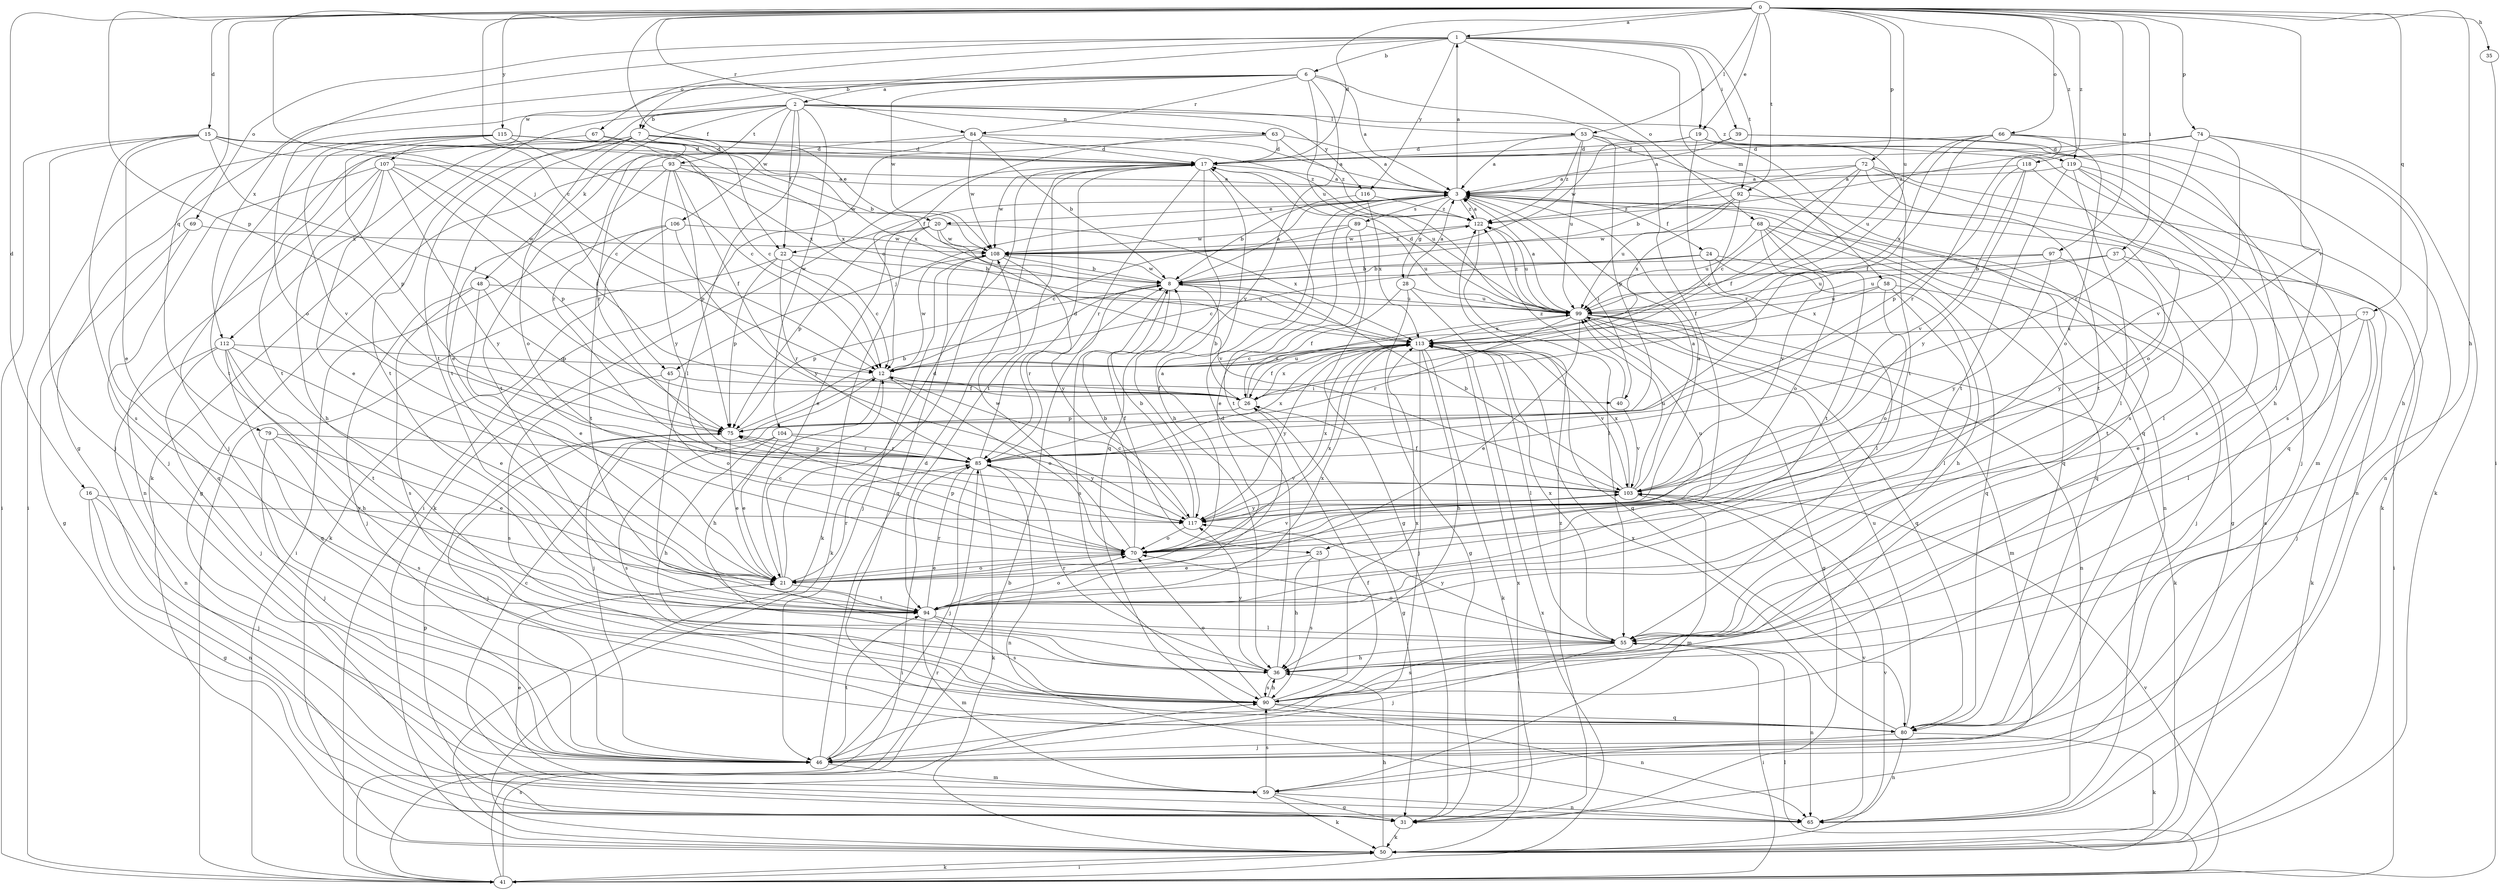 strict digraph  {
0;
1;
2;
3;
6;
7;
8;
12;
15;
16;
17;
19;
20;
21;
22;
24;
25;
26;
28;
31;
35;
36;
37;
39;
40;
41;
45;
46;
48;
50;
53;
55;
58;
59;
63;
65;
66;
67;
68;
69;
70;
72;
74;
75;
77;
79;
80;
84;
85;
89;
90;
92;
93;
94;
97;
99;
103;
104;
106;
107;
108;
112;
113;
115;
116;
117;
118;
119;
122;
0 -> 1  [label=a];
0 -> 12  [label=c];
0 -> 15  [label=d];
0 -> 16  [label=d];
0 -> 17  [label=d];
0 -> 19  [label=e];
0 -> 22  [label=f];
0 -> 35  [label=h];
0 -> 36  [label=h];
0 -> 37  [label=i];
0 -> 45  [label=j];
0 -> 53  [label=l];
0 -> 66  [label=o];
0 -> 72  [label=p];
0 -> 74  [label=p];
0 -> 75  [label=p];
0 -> 77  [label=q];
0 -> 79  [label=q];
0 -> 84  [label=r];
0 -> 92  [label=t];
0 -> 97  [label=u];
0 -> 99  [label=u];
0 -> 103  [label=v];
0 -> 115  [label=y];
0 -> 118  [label=z];
0 -> 119  [label=z];
1 -> 6  [label=b];
1 -> 7  [label=b];
1 -> 19  [label=e];
1 -> 39  [label=i];
1 -> 58  [label=m];
1 -> 67  [label=o];
1 -> 68  [label=o];
1 -> 69  [label=o];
1 -> 92  [label=t];
1 -> 112  [label=x];
1 -> 116  [label=y];
2 -> 7  [label=b];
2 -> 22  [label=f];
2 -> 48  [label=k];
2 -> 50  [label=k];
2 -> 53  [label=l];
2 -> 55  [label=l];
2 -> 63  [label=n];
2 -> 93  [label=t];
2 -> 94  [label=t];
2 -> 104  [label=w];
2 -> 106  [label=w];
2 -> 116  [label=y];
2 -> 119  [label=z];
3 -> 1  [label=a];
3 -> 20  [label=e];
3 -> 22  [label=f];
3 -> 24  [label=f];
3 -> 28  [label=g];
3 -> 40  [label=i];
3 -> 45  [label=j];
3 -> 65  [label=n];
3 -> 80  [label=q];
3 -> 89  [label=s];
3 -> 94  [label=t];
3 -> 122  [label=z];
6 -> 2  [label=a];
6 -> 3  [label=a];
6 -> 25  [label=f];
6 -> 31  [label=g];
6 -> 70  [label=o];
6 -> 84  [label=r];
6 -> 99  [label=u];
6 -> 107  [label=w];
6 -> 108  [label=w];
6 -> 117  [label=y];
7 -> 17  [label=d];
7 -> 20  [label=e];
7 -> 21  [label=e];
7 -> 46  [label=j];
7 -> 70  [label=o];
7 -> 85  [label=r];
7 -> 94  [label=t];
7 -> 112  [label=x];
7 -> 113  [label=x];
7 -> 122  [label=z];
8 -> 3  [label=a];
8 -> 25  [label=f];
8 -> 75  [label=p];
8 -> 85  [label=r];
8 -> 90  [label=s];
8 -> 99  [label=u];
8 -> 108  [label=w];
12 -> 26  [label=f];
12 -> 36  [label=h];
12 -> 40  [label=i];
12 -> 46  [label=j];
12 -> 70  [label=o];
12 -> 108  [label=w];
12 -> 113  [label=x];
15 -> 12  [label=c];
15 -> 17  [label=d];
15 -> 21  [label=e];
15 -> 26  [label=f];
15 -> 41  [label=i];
15 -> 46  [label=j];
15 -> 90  [label=s];
15 -> 113  [label=x];
16 -> 31  [label=g];
16 -> 46  [label=j];
16 -> 65  [label=n];
16 -> 117  [label=y];
17 -> 3  [label=a];
17 -> 36  [label=h];
17 -> 50  [label=k];
17 -> 80  [label=q];
17 -> 85  [label=r];
17 -> 94  [label=t];
17 -> 99  [label=u];
17 -> 108  [label=w];
19 -> 17  [label=d];
19 -> 59  [label=m];
19 -> 85  [label=r];
19 -> 90  [label=s];
19 -> 94  [label=t];
19 -> 108  [label=w];
20 -> 21  [label=e];
20 -> 50  [label=k];
20 -> 75  [label=p];
20 -> 103  [label=v];
20 -> 108  [label=w];
20 -> 113  [label=x];
21 -> 12  [label=c];
21 -> 17  [label=d];
21 -> 70  [label=o];
21 -> 85  [label=r];
21 -> 94  [label=t];
22 -> 8  [label=b];
22 -> 12  [label=c];
22 -> 41  [label=i];
22 -> 75  [label=p];
22 -> 85  [label=r];
24 -> 8  [label=b];
24 -> 12  [label=c];
24 -> 36  [label=h];
24 -> 55  [label=l];
24 -> 80  [label=q];
25 -> 21  [label=e];
25 -> 36  [label=h];
25 -> 90  [label=s];
26 -> 8  [label=b];
26 -> 31  [label=g];
26 -> 75  [label=p];
26 -> 99  [label=u];
26 -> 113  [label=x];
28 -> 3  [label=a];
28 -> 26  [label=f];
28 -> 31  [label=g];
28 -> 80  [label=q];
28 -> 99  [label=u];
31 -> 50  [label=k];
31 -> 75  [label=p];
31 -> 113  [label=x];
31 -> 122  [label=z];
35 -> 41  [label=i];
36 -> 17  [label=d];
36 -> 85  [label=r];
36 -> 90  [label=s];
36 -> 117  [label=y];
37 -> 8  [label=b];
37 -> 41  [label=i];
37 -> 99  [label=u];
37 -> 117  [label=y];
39 -> 3  [label=a];
39 -> 17  [label=d];
39 -> 55  [label=l];
39 -> 65  [label=n];
40 -> 103  [label=v];
40 -> 122  [label=z];
41 -> 8  [label=b];
41 -> 50  [label=k];
41 -> 55  [label=l];
41 -> 85  [label=r];
41 -> 90  [label=s];
41 -> 103  [label=v];
41 -> 113  [label=x];
45 -> 26  [label=f];
45 -> 70  [label=o];
45 -> 90  [label=s];
46 -> 17  [label=d];
46 -> 26  [label=f];
46 -> 59  [label=m];
46 -> 94  [label=t];
48 -> 21  [label=e];
48 -> 46  [label=j];
48 -> 75  [label=p];
48 -> 90  [label=s];
48 -> 99  [label=u];
50 -> 3  [label=a];
50 -> 36  [label=h];
50 -> 41  [label=i];
50 -> 103  [label=v];
53 -> 3  [label=a];
53 -> 17  [label=d];
53 -> 75  [label=p];
53 -> 80  [label=q];
53 -> 90  [label=s];
53 -> 99  [label=u];
53 -> 122  [label=z];
55 -> 36  [label=h];
55 -> 41  [label=i];
55 -> 46  [label=j];
55 -> 65  [label=n];
55 -> 70  [label=o];
55 -> 90  [label=s];
55 -> 113  [label=x];
55 -> 117  [label=y];
58 -> 46  [label=j];
58 -> 55  [label=l];
58 -> 70  [label=o];
58 -> 99  [label=u];
58 -> 113  [label=x];
59 -> 12  [label=c];
59 -> 21  [label=e];
59 -> 31  [label=g];
59 -> 50  [label=k];
59 -> 65  [label=n];
59 -> 90  [label=s];
63 -> 3  [label=a];
63 -> 12  [label=c];
63 -> 17  [label=d];
63 -> 41  [label=i];
63 -> 122  [label=z];
65 -> 103  [label=v];
66 -> 17  [label=d];
66 -> 26  [label=f];
66 -> 36  [label=h];
66 -> 70  [label=o];
66 -> 85  [label=r];
66 -> 99  [label=u];
66 -> 113  [label=x];
67 -> 12  [label=c];
67 -> 17  [label=d];
67 -> 94  [label=t];
68 -> 31  [label=g];
68 -> 70  [label=o];
68 -> 80  [label=q];
68 -> 94  [label=t];
68 -> 99  [label=u];
68 -> 103  [label=v];
68 -> 108  [label=w];
69 -> 31  [label=g];
69 -> 80  [label=q];
69 -> 108  [label=w];
70 -> 3  [label=a];
70 -> 8  [label=b];
70 -> 21  [label=e];
70 -> 75  [label=p];
70 -> 99  [label=u];
70 -> 103  [label=v];
70 -> 108  [label=w];
70 -> 113  [label=x];
72 -> 3  [label=a];
72 -> 8  [label=b];
72 -> 12  [label=c];
72 -> 26  [label=f];
72 -> 50  [label=k];
72 -> 65  [label=n];
72 -> 94  [label=t];
74 -> 17  [label=d];
74 -> 36  [label=h];
74 -> 50  [label=k];
74 -> 85  [label=r];
74 -> 103  [label=v];
74 -> 122  [label=z];
75 -> 8  [label=b];
75 -> 21  [label=e];
75 -> 46  [label=j];
75 -> 85  [label=r];
77 -> 21  [label=e];
77 -> 46  [label=j];
77 -> 50  [label=k];
77 -> 55  [label=l];
77 -> 113  [label=x];
79 -> 21  [label=e];
79 -> 46  [label=j];
79 -> 85  [label=r];
79 -> 90  [label=s];
80 -> 46  [label=j];
80 -> 50  [label=k];
80 -> 65  [label=n];
80 -> 99  [label=u];
80 -> 113  [label=x];
84 -> 3  [label=a];
84 -> 8  [label=b];
84 -> 17  [label=d];
84 -> 85  [label=r];
84 -> 94  [label=t];
84 -> 108  [label=w];
85 -> 17  [label=d];
85 -> 41  [label=i];
85 -> 46  [label=j];
85 -> 50  [label=k];
85 -> 65  [label=n];
85 -> 75  [label=p];
85 -> 103  [label=v];
85 -> 113  [label=x];
89 -> 12  [label=c];
89 -> 21  [label=e];
89 -> 31  [label=g];
89 -> 99  [label=u];
89 -> 108  [label=w];
90 -> 36  [label=h];
90 -> 65  [label=n];
90 -> 70  [label=o];
90 -> 80  [label=q];
90 -> 113  [label=x];
92 -> 12  [label=c];
92 -> 55  [label=l];
92 -> 99  [label=u];
92 -> 113  [label=x];
92 -> 122  [label=z];
93 -> 3  [label=a];
93 -> 26  [label=f];
93 -> 31  [label=g];
93 -> 75  [label=p];
93 -> 94  [label=t];
93 -> 108  [label=w];
93 -> 117  [label=y];
94 -> 55  [label=l];
94 -> 59  [label=m];
94 -> 70  [label=o];
94 -> 85  [label=r];
94 -> 90  [label=s];
94 -> 113  [label=x];
97 -> 8  [label=b];
97 -> 94  [label=t];
97 -> 99  [label=u];
97 -> 117  [label=y];
99 -> 3  [label=a];
99 -> 17  [label=d];
99 -> 21  [label=e];
99 -> 31  [label=g];
99 -> 50  [label=k];
99 -> 59  [label=m];
99 -> 65  [label=n];
99 -> 80  [label=q];
99 -> 85  [label=r];
99 -> 113  [label=x];
99 -> 122  [label=z];
103 -> 3  [label=a];
103 -> 8  [label=b];
103 -> 26  [label=f];
103 -> 59  [label=m];
103 -> 99  [label=u];
103 -> 113  [label=x];
103 -> 117  [label=y];
104 -> 21  [label=e];
104 -> 36  [label=h];
104 -> 85  [label=r];
104 -> 90  [label=s];
104 -> 117  [label=y];
106 -> 41  [label=i];
106 -> 50  [label=k];
106 -> 94  [label=t];
106 -> 108  [label=w];
106 -> 117  [label=y];
107 -> 3  [label=a];
107 -> 21  [label=e];
107 -> 26  [label=f];
107 -> 36  [label=h];
107 -> 46  [label=j];
107 -> 65  [label=n];
107 -> 75  [label=p];
107 -> 117  [label=y];
108 -> 8  [label=b];
108 -> 46  [label=j];
108 -> 50  [label=k];
108 -> 80  [label=q];
108 -> 117  [label=y];
108 -> 122  [label=z];
112 -> 12  [label=c];
112 -> 21  [label=e];
112 -> 36  [label=h];
112 -> 46  [label=j];
112 -> 65  [label=n];
112 -> 80  [label=q];
112 -> 94  [label=t];
113 -> 12  [label=c];
113 -> 26  [label=f];
113 -> 36  [label=h];
113 -> 46  [label=j];
113 -> 50  [label=k];
113 -> 55  [label=l];
113 -> 103  [label=v];
113 -> 117  [label=y];
115 -> 8  [label=b];
115 -> 12  [label=c];
115 -> 17  [label=d];
115 -> 41  [label=i];
115 -> 75  [label=p];
115 -> 94  [label=t];
115 -> 103  [label=v];
115 -> 113  [label=x];
116 -> 8  [label=b];
116 -> 113  [label=x];
116 -> 122  [label=z];
117 -> 3  [label=a];
117 -> 8  [label=b];
117 -> 12  [label=c];
117 -> 70  [label=o];
117 -> 113  [label=x];
118 -> 3  [label=a];
118 -> 70  [label=o];
118 -> 75  [label=p];
118 -> 103  [label=v];
118 -> 117  [label=y];
119 -> 3  [label=a];
119 -> 46  [label=j];
119 -> 55  [label=l];
119 -> 80  [label=q];
119 -> 90  [label=s];
119 -> 94  [label=t];
122 -> 3  [label=a];
122 -> 55  [label=l];
122 -> 99  [label=u];
122 -> 108  [label=w];
}
